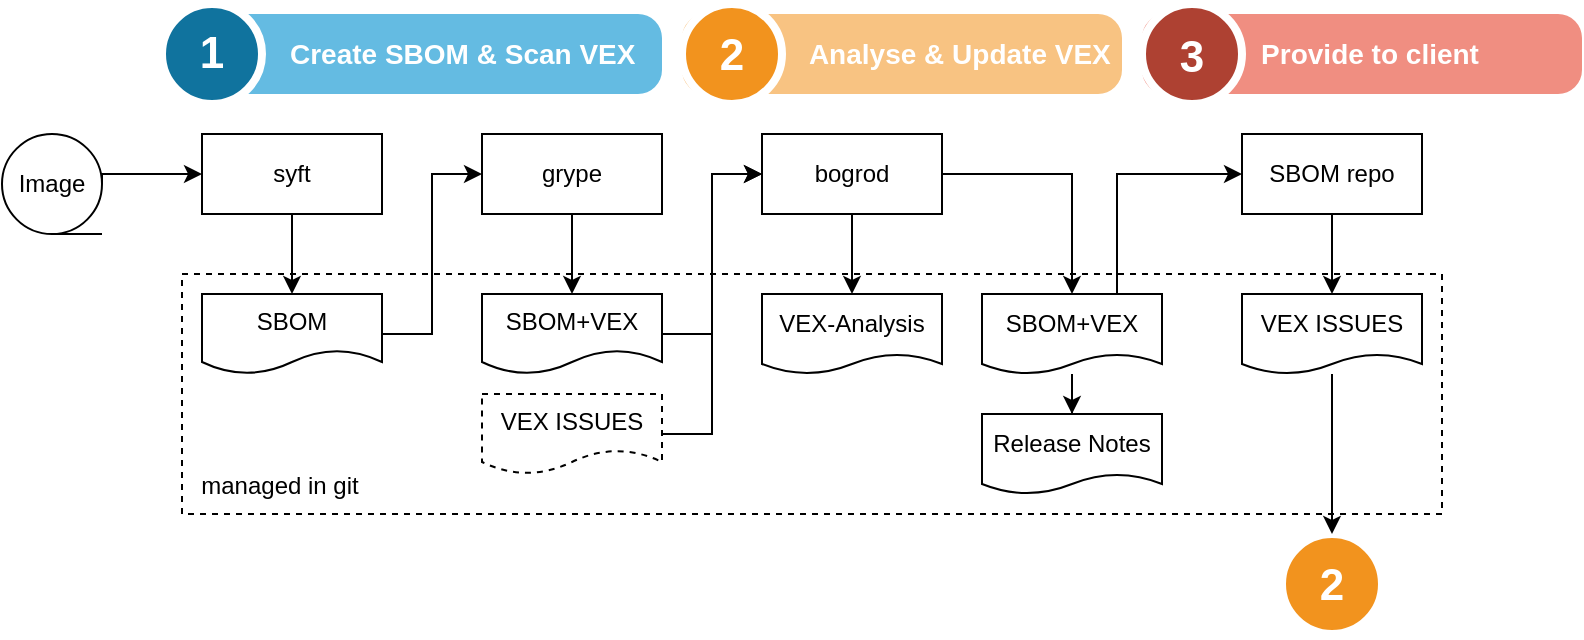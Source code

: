 <mxfile version="24.2.3" type="device">
  <diagram id="LGDP_pIZAGlwTwSJ4sjn" name="Page-1">
    <mxGraphModel dx="1434" dy="852" grid="1" gridSize="10" guides="1" tooltips="1" connect="1" arrows="1" fold="1" page="1" pageScale="1" pageWidth="850" pageHeight="1100" math="0" shadow="0">
      <root>
        <mxCell id="0" />
        <mxCell id="1" parent="0" />
        <mxCell id="PBNwTgLJ96jfDFWDJ1od-1" value="" style="rounded=0;whiteSpace=wrap;html=1;fillColor=none;dashed=1;" parent="1" vertex="1">
          <mxGeometry x="120" y="205" width="630" height="120" as="geometry" />
        </mxCell>
        <mxCell id="r2mrjyQ1Vl0hvuekhCWr-5" value="SBOM" style="shape=document;whiteSpace=wrap;html=1;boundedLbl=1;" parent="1" vertex="1">
          <mxGeometry x="130" y="215" width="90" height="40" as="geometry" />
        </mxCell>
        <mxCell id="r2mrjyQ1Vl0hvuekhCWr-6" value="SBOM+VEX" style="shape=document;whiteSpace=wrap;html=1;boundedLbl=1;" parent="1" vertex="1">
          <mxGeometry x="270" y="215" width="90" height="40" as="geometry" />
        </mxCell>
        <mxCell id="r2mrjyQ1Vl0hvuekhCWr-7" value="VEX-Analysis" style="shape=document;whiteSpace=wrap;html=1;boundedLbl=1;size=0.25;" parent="1" vertex="1">
          <mxGeometry x="410" y="215" width="90" height="40" as="geometry" />
        </mxCell>
        <mxCell id="r2mrjyQ1Vl0hvuekhCWr-8" value="syft" style="rounded=0;whiteSpace=wrap;html=1;" parent="1" vertex="1">
          <mxGeometry x="130" y="135" width="90" height="40" as="geometry" />
        </mxCell>
        <mxCell id="r2mrjyQ1Vl0hvuekhCWr-9" value="" style="endArrow=classic;html=1;rounded=0;entryX=0.5;entryY=0;entryDx=0;entryDy=0;exitX=0.5;exitY=1;exitDx=0;exitDy=0;" parent="1" source="r2mrjyQ1Vl0hvuekhCWr-8" target="r2mrjyQ1Vl0hvuekhCWr-5" edge="1">
          <mxGeometry width="50" height="50" relative="1" as="geometry">
            <mxPoint x="610" y="445" as="sourcePoint" />
            <mxPoint x="660" y="395" as="targetPoint" />
          </mxGeometry>
        </mxCell>
        <mxCell id="r2mrjyQ1Vl0hvuekhCWr-10" value="grype" style="rounded=0;whiteSpace=wrap;html=1;" parent="1" vertex="1">
          <mxGeometry x="270" y="135" width="90" height="40" as="geometry" />
        </mxCell>
        <mxCell id="r2mrjyQ1Vl0hvuekhCWr-12" value="" style="edgeStyle=orthogonalEdgeStyle;elbow=vertical;endArrow=classic;html=1;rounded=0;exitX=1;exitY=0.5;exitDx=0;exitDy=0;entryX=0;entryY=0.5;entryDx=0;entryDy=0;" parent="1" source="r2mrjyQ1Vl0hvuekhCWr-5" target="r2mrjyQ1Vl0hvuekhCWr-10" edge="1">
          <mxGeometry width="50" height="50" relative="1" as="geometry">
            <mxPoint x="220" y="235" as="sourcePoint" />
            <mxPoint x="280" y="155" as="targetPoint" />
          </mxGeometry>
        </mxCell>
        <mxCell id="r2mrjyQ1Vl0hvuekhCWr-19" value="" style="endArrow=classic;html=1;rounded=0;exitX=0.5;exitY=1;exitDx=0;exitDy=0;entryX=0.5;entryY=0;entryDx=0;entryDy=0;" parent="1" source="r2mrjyQ1Vl0hvuekhCWr-10" target="r2mrjyQ1Vl0hvuekhCWr-6" edge="1">
          <mxGeometry width="50" height="50" relative="1" as="geometry">
            <mxPoint x="610" y="445" as="sourcePoint" />
            <mxPoint x="660" y="395" as="targetPoint" />
          </mxGeometry>
        </mxCell>
        <mxCell id="r2mrjyQ1Vl0hvuekhCWr-20" value="bogrod" style="rounded=0;whiteSpace=wrap;html=1;" parent="1" vertex="1">
          <mxGeometry x="410" y="135" width="90" height="40" as="geometry" />
        </mxCell>
        <mxCell id="r2mrjyQ1Vl0hvuekhCWr-21" value="" style="endArrow=classic;html=1;rounded=0;exitX=0.5;exitY=1;exitDx=0;exitDy=0;entryX=0.5;entryY=0;entryDx=0;entryDy=0;" parent="1" source="r2mrjyQ1Vl0hvuekhCWr-20" target="r2mrjyQ1Vl0hvuekhCWr-7" edge="1">
          <mxGeometry width="50" height="50" relative="1" as="geometry">
            <mxPoint x="335" y="185" as="sourcePoint" />
            <mxPoint x="335" y="225" as="targetPoint" />
            <Array as="points" />
          </mxGeometry>
        </mxCell>
        <mxCell id="r2mrjyQ1Vl0hvuekhCWr-22" value="" style="edgeStyle=orthogonalEdgeStyle;elbow=vertical;endArrow=classic;html=1;rounded=0;exitX=1;exitY=0.5;exitDx=0;exitDy=0;entryX=0;entryY=0.5;entryDx=0;entryDy=0;" parent="1" source="r2mrjyQ1Vl0hvuekhCWr-6" target="r2mrjyQ1Vl0hvuekhCWr-20" edge="1">
          <mxGeometry width="50" height="50" relative="1" as="geometry">
            <mxPoint x="230" y="245" as="sourcePoint" />
            <mxPoint x="290" y="165" as="targetPoint" />
          </mxGeometry>
        </mxCell>
        <mxCell id="r2mrjyQ1Vl0hvuekhCWr-24" value="" style="edgeStyle=orthogonalEdgeStyle;elbow=vertical;endArrow=classic;html=1;rounded=0;exitX=1;exitY=0.5;exitDx=0;exitDy=0;entryX=0.5;entryY=0;entryDx=0;entryDy=0;" parent="1" source="r2mrjyQ1Vl0hvuekhCWr-20" target="r2mrjyQ1Vl0hvuekhCWr-23" edge="1">
          <mxGeometry width="50" height="50" relative="1" as="geometry">
            <mxPoint x="375" y="245" as="sourcePoint" />
            <mxPoint x="420" y="165" as="targetPoint" />
          </mxGeometry>
        </mxCell>
        <mxCell id="r2mrjyQ1Vl0hvuekhCWr-25" value="SBOM repo" style="rounded=0;whiteSpace=wrap;html=1;" parent="1" vertex="1">
          <mxGeometry x="650" y="135" width="90" height="40" as="geometry" />
        </mxCell>
        <mxCell id="r2mrjyQ1Vl0hvuekhCWr-30" value="" style="edgeStyle=orthogonalEdgeStyle;elbow=vertical;endArrow=classic;html=1;rounded=0;exitX=0.75;exitY=0;exitDx=0;exitDy=0;entryX=0;entryY=0.5;entryDx=0;entryDy=0;" parent="1" source="r2mrjyQ1Vl0hvuekhCWr-23" target="r2mrjyQ1Vl0hvuekhCWr-25" edge="1">
          <mxGeometry width="50" height="50" relative="1" as="geometry">
            <mxPoint x="510" y="165" as="sourcePoint" />
            <mxPoint x="585" y="225" as="targetPoint" />
          </mxGeometry>
        </mxCell>
        <mxCell id="r2mrjyQ1Vl0hvuekhCWr-78" value="" style="edgeStyle=orthogonalEdgeStyle;rounded=0;orthogonalLoop=1;jettySize=auto;html=1;strokeColor=default;strokeWidth=1;fontColor=#FFFFFF;" parent="1" source="r2mrjyQ1Vl0hvuekhCWr-23" target="r2mrjyQ1Vl0hvuekhCWr-77" edge="1">
          <mxGeometry relative="1" as="geometry" />
        </mxCell>
        <mxCell id="r2mrjyQ1Vl0hvuekhCWr-23" value="SBOM+VEX" style="shape=document;whiteSpace=wrap;html=1;boundedLbl=1;size=0.25;" parent="1" vertex="1">
          <mxGeometry x="520" y="215" width="90" height="40" as="geometry" />
        </mxCell>
        <mxCell id="r2mrjyQ1Vl0hvuekhCWr-38" style="edgeStyle=orthogonalEdgeStyle;rounded=0;orthogonalLoop=1;jettySize=auto;html=1;entryX=0;entryY=0.5;entryDx=0;entryDy=0;strokeWidth=1;strokeColor=default;exitX=1;exitY=0.5;exitDx=0;exitDy=0;" parent="1" source="r2mrjyQ1Vl0hvuekhCWr-40" target="r2mrjyQ1Vl0hvuekhCWr-8" edge="1">
          <mxGeometry relative="1" as="geometry">
            <mxPoint y="45" as="sourcePoint" />
            <Array as="points">
              <mxPoint x="80" y="155" />
              <mxPoint x="80" y="155" />
            </Array>
          </mxGeometry>
        </mxCell>
        <mxCell id="r2mrjyQ1Vl0hvuekhCWr-40" value="Image" style="shape=tapeData;whiteSpace=wrap;html=1;perimeter=ellipsePerimeter;" parent="1" vertex="1">
          <mxGeometry x="30" y="135" width="50" height="50" as="geometry" />
        </mxCell>
        <mxCell id="r2mrjyQ1Vl0hvuekhCWr-42" value="Create SBOM &amp;amp; Scan VEX" style="shape=rect;rounded=1;whiteSpace=wrap;html=1;shadow=0;strokeColor=none;fillColor=#64BBE2;arcSize=30;fontSize=14;spacingLeft=42;fontStyle=1;fontColor=#FFFFFF;align=left;" parent="1" vertex="1">
          <mxGeometry x="130" y="75" width="230" height="40" as="geometry" />
        </mxCell>
        <mxCell id="r2mrjyQ1Vl0hvuekhCWr-66" value="1" style="shape=ellipse;perimeter=ellipsePerimeter;fontSize=22;fontStyle=1;shadow=0;strokeColor=#ffffff;fillColor=#10739E;strokeWidth=4;fontColor=#ffffff;align=center;spacing=0;spacingTop=-6;" parent="1" vertex="1">
          <mxGeometry x="110" y="70" width="50" height="50" as="geometry" />
        </mxCell>
        <mxCell id="r2mrjyQ1Vl0hvuekhCWr-67" value="&amp;nbsp; &amp;nbsp; &amp;nbsp;Analyse &amp;amp; Update VEX" style="shape=rect;rounded=1;whiteSpace=wrap;html=1;shadow=0;strokeColor=none;fillColor=#F8C382;arcSize=30;fontSize=14;spacingLeft=42;fontStyle=1;fontColor=#FFFFFF;align=left;" parent="1" vertex="1">
          <mxGeometry x="370" y="75" width="220" height="40" as="geometry" />
        </mxCell>
        <mxCell id="r2mrjyQ1Vl0hvuekhCWr-68" value="2" style="shape=ellipse;perimeter=ellipsePerimeter;fontSize=22;fontStyle=1;shadow=0;strokeColor=#ffffff;fillColor=#F2931E;strokeWidth=4;fontColor=#ffffff;align=center;spacingTop=-4;" parent="1" vertex="1">
          <mxGeometry x="370" y="70" width="50" height="50" as="geometry" />
        </mxCell>
        <mxCell id="r2mrjyQ1Vl0hvuekhCWr-69" value="&amp;nbsp; &amp;nbsp; Provide to client" style="shape=rect;rounded=1;whiteSpace=wrap;html=1;shadow=0;strokeColor=none;fillColor=#F08E81;arcSize=30;fontSize=14;spacingLeft=42;fontStyle=1;fontColor=#FFFFFF;align=left;" parent="1" vertex="1">
          <mxGeometry x="600" y="75" width="220" height="40" as="geometry" />
        </mxCell>
        <mxCell id="r2mrjyQ1Vl0hvuekhCWr-70" value="3" style="shape=ellipse;perimeter=ellipsePerimeter;fontSize=22;fontStyle=1;shadow=0;strokeColor=#ffffff;fillColor=#AE4132;strokeWidth=4;fontColor=#ffffff;align=center;spacingTop=-2;" parent="1" vertex="1">
          <mxGeometry x="600" y="70" width="50" height="50" as="geometry" />
        </mxCell>
        <mxCell id="r2mrjyQ1Vl0hvuekhCWr-77" value="Release Notes" style="shape=document;whiteSpace=wrap;html=1;boundedLbl=1;size=0.25;" parent="1" vertex="1">
          <mxGeometry x="520" y="275" width="90" height="40" as="geometry" />
        </mxCell>
        <mxCell id="PBNwTgLJ96jfDFWDJ1od-2" value="managed in git" style="text;html=1;strokeColor=none;fillColor=none;align=center;verticalAlign=middle;whiteSpace=wrap;rounded=0;" parent="1" vertex="1">
          <mxGeometry x="89" y="296" width="160" height="30" as="geometry" />
        </mxCell>
        <mxCell id="DSnCgecDXklZruMILzA5-1" value="" style="edgeStyle=orthogonalEdgeStyle;elbow=vertical;endArrow=classic;html=1;rounded=0;exitX=0.5;exitY=1;exitDx=0;exitDy=0;entryX=0.5;entryY=0;entryDx=0;entryDy=0;" edge="1" parent="1" source="r2mrjyQ1Vl0hvuekhCWr-25" target="DSnCgecDXklZruMILzA5-2">
          <mxGeometry width="50" height="50" relative="1" as="geometry">
            <mxPoint x="510" y="165" as="sourcePoint" />
            <mxPoint x="730" y="215" as="targetPoint" />
            <Array as="points">
              <mxPoint x="695" y="205" />
              <mxPoint x="695" y="205" />
            </Array>
          </mxGeometry>
        </mxCell>
        <mxCell id="DSnCgecDXklZruMILzA5-2" value="VEX ISSUES" style="shape=document;whiteSpace=wrap;html=1;boundedLbl=1;size=0.25;" vertex="1" parent="1">
          <mxGeometry x="650" y="215" width="90" height="40" as="geometry" />
        </mxCell>
        <mxCell id="DSnCgecDXklZruMILzA5-7" style="edgeStyle=orthogonalEdgeStyle;rounded=0;orthogonalLoop=1;jettySize=auto;html=1;entryX=0;entryY=0.5;entryDx=0;entryDy=0;" edge="1" parent="1" source="DSnCgecDXklZruMILzA5-4" target="r2mrjyQ1Vl0hvuekhCWr-20">
          <mxGeometry relative="1" as="geometry" />
        </mxCell>
        <mxCell id="DSnCgecDXklZruMILzA5-4" value="VEX ISSUES" style="shape=document;whiteSpace=wrap;html=1;boundedLbl=1;dashed=1;" vertex="1" parent="1">
          <mxGeometry x="270" y="265" width="90" height="40" as="geometry" />
        </mxCell>
        <mxCell id="DSnCgecDXklZruMILzA5-8" value="2" style="shape=ellipse;perimeter=ellipsePerimeter;fontSize=22;fontStyle=1;shadow=0;strokeColor=#ffffff;fillColor=#F2931E;strokeWidth=4;fontColor=#ffffff;align=center;spacingTop=-4;" vertex="1" parent="1">
          <mxGeometry x="670" y="335" width="50" height="50" as="geometry" />
        </mxCell>
        <mxCell id="DSnCgecDXklZruMILzA5-6" style="edgeStyle=orthogonalEdgeStyle;rounded=0;orthogonalLoop=1;jettySize=auto;html=1;entryX=0.5;entryY=0;entryDx=0;entryDy=0;" edge="1" parent="1" source="DSnCgecDXklZruMILzA5-2" target="DSnCgecDXklZruMILzA5-8">
          <mxGeometry relative="1" as="geometry">
            <mxPoint x="695" y="275" as="targetPoint" />
          </mxGeometry>
        </mxCell>
      </root>
    </mxGraphModel>
  </diagram>
</mxfile>
